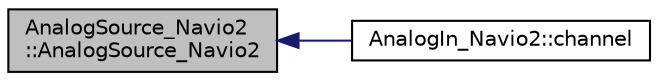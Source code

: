 digraph "AnalogSource_Navio2::AnalogSource_Navio2"
{
 // INTERACTIVE_SVG=YES
  edge [fontname="Helvetica",fontsize="10",labelfontname="Helvetica",labelfontsize="10"];
  node [fontname="Helvetica",fontsize="10",shape=record];
  rankdir="LR";
  Node1 [label="AnalogSource_Navio2\l::AnalogSource_Navio2",height=0.2,width=0.4,color="black", fillcolor="grey75", style="filled", fontcolor="black"];
  Node1 -> Node2 [dir="back",color="midnightblue",fontsize="10",style="solid",fontname="Helvetica"];
  Node2 [label="AnalogIn_Navio2::channel",height=0.2,width=0.4,color="black", fillcolor="white", style="filled",URL="$classAnalogIn__Navio2.html#aa0f5a6564e60df2848b666e82d5feec6"];
}
